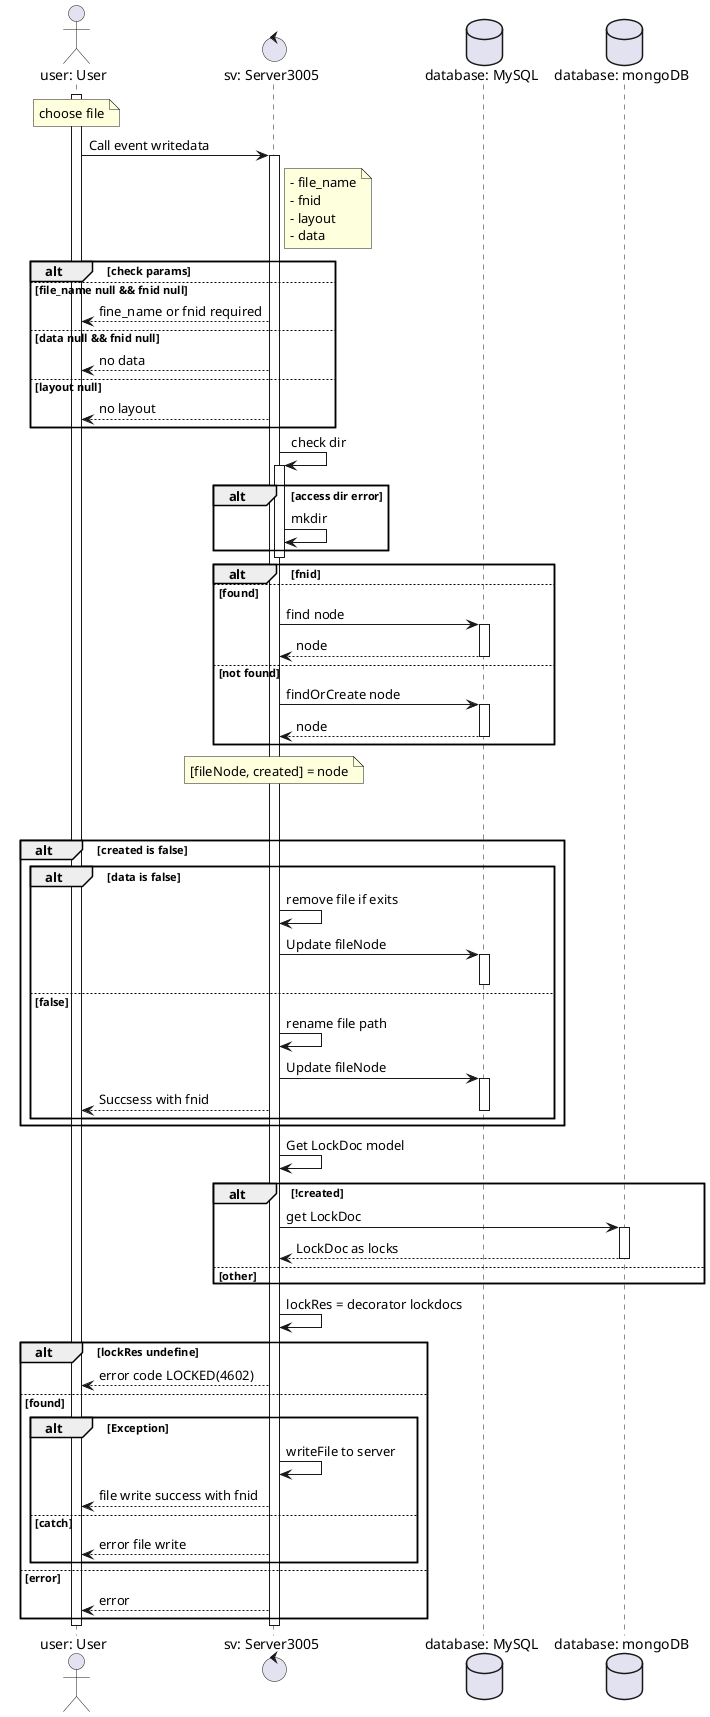 @startuml add

actor "user: User" as user
control "sv: Server3005" as sv
database "database: MySQL" as db
database "database: mongoDB" as mongoDB

activate user

note over user: choose file
user->sv: Call event writedata
activate sv
note right sv 
  - file_name
  - fnid
  - layout
  - data
end note  
alt check params
else file_name null && fnid null
sv-->user: fine_name or fnid required
else data null && fnid null
sv--> user: no data
else layout null
sv-->user: no layout
end group
sv->sv: check dir
activate sv
alt access dir error
sv->sv: mkdir
end group
deactivate sv

alt fnid
else found
sv->db: find node
activate db
db-->sv: node
deactivate db
else not found
sv->db: findOrCreate node
activate db
db-->sv: node
deactivate db
end group

note over sv: [fileNode, created] = node
alt Exception
else done
  alt created is false
    alt data is false
      sv->sv: remove file if exits
      sv->db: Update fileNode
      activate db
      deactivate db
    else false
      sv->sv: rename file path
      sv->db: Update fileNode
      activate db
      sv-->user: Succsess with fnid
      deactivate db
    end group
  end group

  sv->sv: Get LockDoc model
alt !created 
  sv->mongoDB: get LockDoc
  activate mongoDB
  mongoDB--> sv: LockDoc as locks
  deactivate mongoDB
else other
end group
sv->sv: lockRes = decorator lockdocs
alt lockRes undefine
sv--> user: error code LOCKED(4602)
else found
alt Exception
sv->sv: writeFile to server

sv--> user: file write success with fnid
else catch
sv--> user: error file write
end group
else error
sv--> user: error
end group
deactivate user
deactivate sv
@enduml